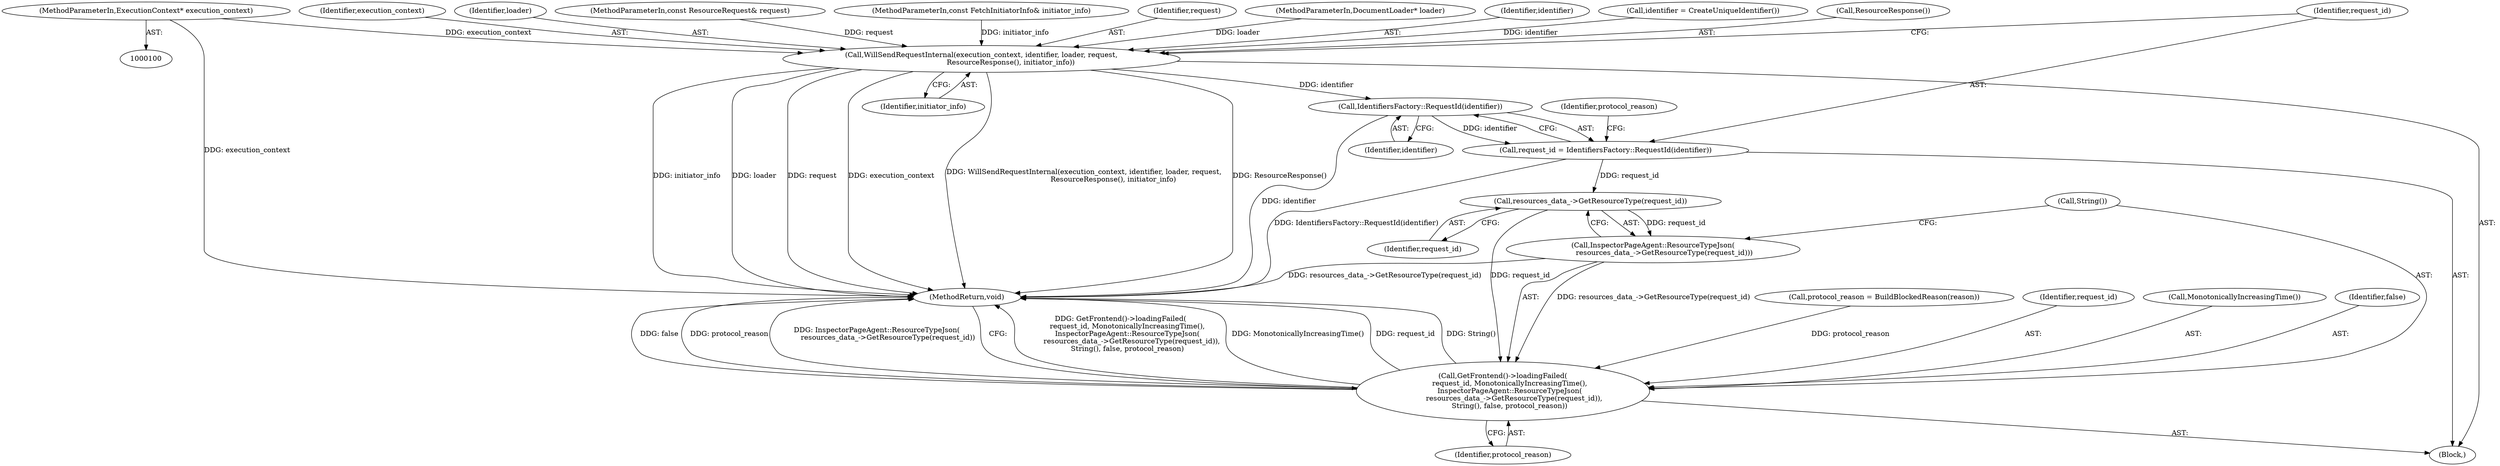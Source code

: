 digraph "0_Chrome_1c40f9042ae2d6ee7483d72998aabb5e73b2ff60@pointer" {
"1000101" [label="(MethodParameterIn,ExecutionContext* execution_context)"];
"1000111" [label="(Call,WillSendRequestInternal(execution_context, identifier, loader, request,\n                          ResourceResponse(), initiator_info))"];
"1000121" [label="(Call,IdentifiersFactory::RequestId(identifier))"];
"1000119" [label="(Call,request_id = IdentifiersFactory::RequestId(identifier))"];
"1000132" [label="(Call,resources_data_->GetResourceType(request_id))"];
"1000128" [label="(Call,GetFrontend()->loadingFailed(\n      request_id, MonotonicallyIncreasingTime(),\n      InspectorPageAgent::ResourceTypeJson(\n          resources_data_->GetResourceType(request_id)),\n      String(), false, protocol_reason))"];
"1000131" [label="(Call,InspectorPageAgent::ResourceTypeJson(\n          resources_data_->GetResourceType(request_id)))"];
"1000108" [label="(Call,identifier = CreateUniqueIdentifier())"];
"1000116" [label="(Call,ResourceResponse())"];
"1000112" [label="(Identifier,execution_context)"];
"1000114" [label="(Identifier,loader)"];
"1000131" [label="(Call,InspectorPageAgent::ResourceTypeJson(\n          resources_data_->GetResourceType(request_id)))"];
"1000124" [label="(Call,protocol_reason = BuildBlockedReason(reason))"];
"1000129" [label="(Identifier,request_id)"];
"1000102" [label="(MethodParameterIn,const ResourceRequest& request)"];
"1000106" [label="(Block,)"];
"1000134" [label="(Call,String())"];
"1000119" [label="(Call,request_id = IdentifiersFactory::RequestId(identifier))"];
"1000125" [label="(Identifier,protocol_reason)"];
"1000130" [label="(Call,MonotonicallyIncreasingTime())"];
"1000133" [label="(Identifier,request_id)"];
"1000135" [label="(Identifier,false)"];
"1000101" [label="(MethodParameterIn,ExecutionContext* execution_context)"];
"1000117" [label="(Identifier,initiator_info)"];
"1000122" [label="(Identifier,identifier)"];
"1000104" [label="(MethodParameterIn,const FetchInitiatorInfo& initiator_info)"];
"1000115" [label="(Identifier,request)"];
"1000103" [label="(MethodParameterIn,DocumentLoader* loader)"];
"1000111" [label="(Call,WillSendRequestInternal(execution_context, identifier, loader, request,\n                          ResourceResponse(), initiator_info))"];
"1000121" [label="(Call,IdentifiersFactory::RequestId(identifier))"];
"1000132" [label="(Call,resources_data_->GetResourceType(request_id))"];
"1000137" [label="(MethodReturn,void)"];
"1000113" [label="(Identifier,identifier)"];
"1000128" [label="(Call,GetFrontend()->loadingFailed(\n      request_id, MonotonicallyIncreasingTime(),\n      InspectorPageAgent::ResourceTypeJson(\n          resources_data_->GetResourceType(request_id)),\n      String(), false, protocol_reason))"];
"1000136" [label="(Identifier,protocol_reason)"];
"1000120" [label="(Identifier,request_id)"];
"1000101" -> "1000100"  [label="AST: "];
"1000101" -> "1000137"  [label="DDG: execution_context"];
"1000101" -> "1000111"  [label="DDG: execution_context"];
"1000111" -> "1000106"  [label="AST: "];
"1000111" -> "1000117"  [label="CFG: "];
"1000112" -> "1000111"  [label="AST: "];
"1000113" -> "1000111"  [label="AST: "];
"1000114" -> "1000111"  [label="AST: "];
"1000115" -> "1000111"  [label="AST: "];
"1000116" -> "1000111"  [label="AST: "];
"1000117" -> "1000111"  [label="AST: "];
"1000120" -> "1000111"  [label="CFG: "];
"1000111" -> "1000137"  [label="DDG: initiator_info"];
"1000111" -> "1000137"  [label="DDG: loader"];
"1000111" -> "1000137"  [label="DDG: request"];
"1000111" -> "1000137"  [label="DDG: execution_context"];
"1000111" -> "1000137"  [label="DDG: WillSendRequestInternal(execution_context, identifier, loader, request,\n                          ResourceResponse(), initiator_info)"];
"1000111" -> "1000137"  [label="DDG: ResourceResponse()"];
"1000108" -> "1000111"  [label="DDG: identifier"];
"1000103" -> "1000111"  [label="DDG: loader"];
"1000102" -> "1000111"  [label="DDG: request"];
"1000104" -> "1000111"  [label="DDG: initiator_info"];
"1000111" -> "1000121"  [label="DDG: identifier"];
"1000121" -> "1000119"  [label="AST: "];
"1000121" -> "1000122"  [label="CFG: "];
"1000122" -> "1000121"  [label="AST: "];
"1000119" -> "1000121"  [label="CFG: "];
"1000121" -> "1000137"  [label="DDG: identifier"];
"1000121" -> "1000119"  [label="DDG: identifier"];
"1000119" -> "1000106"  [label="AST: "];
"1000120" -> "1000119"  [label="AST: "];
"1000125" -> "1000119"  [label="CFG: "];
"1000119" -> "1000137"  [label="DDG: IdentifiersFactory::RequestId(identifier)"];
"1000119" -> "1000132"  [label="DDG: request_id"];
"1000132" -> "1000131"  [label="AST: "];
"1000132" -> "1000133"  [label="CFG: "];
"1000133" -> "1000132"  [label="AST: "];
"1000131" -> "1000132"  [label="CFG: "];
"1000132" -> "1000128"  [label="DDG: request_id"];
"1000132" -> "1000131"  [label="DDG: request_id"];
"1000128" -> "1000106"  [label="AST: "];
"1000128" -> "1000136"  [label="CFG: "];
"1000129" -> "1000128"  [label="AST: "];
"1000130" -> "1000128"  [label="AST: "];
"1000131" -> "1000128"  [label="AST: "];
"1000134" -> "1000128"  [label="AST: "];
"1000135" -> "1000128"  [label="AST: "];
"1000136" -> "1000128"  [label="AST: "];
"1000137" -> "1000128"  [label="CFG: "];
"1000128" -> "1000137"  [label="DDG: GetFrontend()->loadingFailed(\n      request_id, MonotonicallyIncreasingTime(),\n      InspectorPageAgent::ResourceTypeJson(\n          resources_data_->GetResourceType(request_id)),\n      String(), false, protocol_reason)"];
"1000128" -> "1000137"  [label="DDG: MonotonicallyIncreasingTime()"];
"1000128" -> "1000137"  [label="DDG: request_id"];
"1000128" -> "1000137"  [label="DDG: String()"];
"1000128" -> "1000137"  [label="DDG: false"];
"1000128" -> "1000137"  [label="DDG: protocol_reason"];
"1000128" -> "1000137"  [label="DDG: InspectorPageAgent::ResourceTypeJson(\n          resources_data_->GetResourceType(request_id))"];
"1000131" -> "1000128"  [label="DDG: resources_data_->GetResourceType(request_id)"];
"1000124" -> "1000128"  [label="DDG: protocol_reason"];
"1000134" -> "1000131"  [label="CFG: "];
"1000131" -> "1000137"  [label="DDG: resources_data_->GetResourceType(request_id)"];
}
